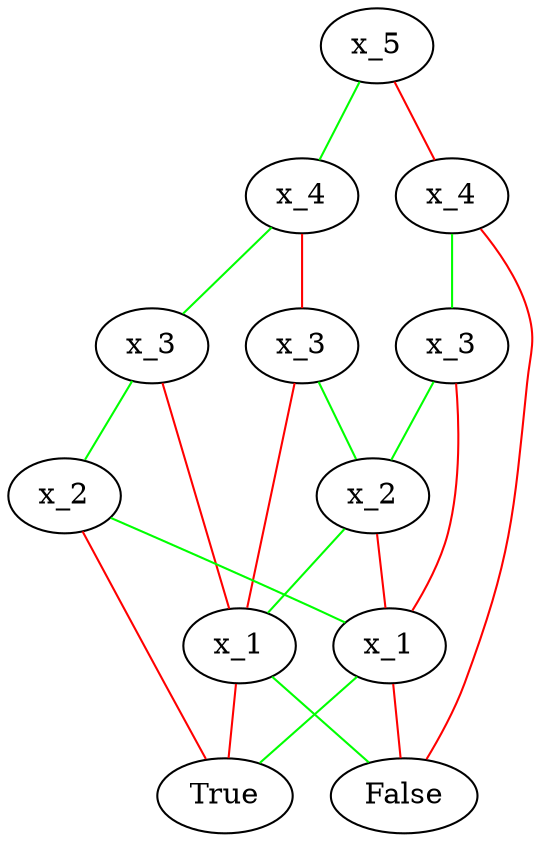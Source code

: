 graph
{
"x_5_376"[label="x_5"];
"x_4_370"[label="x_4"];
"x_5_376" -- "x_4_370" [color=green,penwidth=1.0]
"x_4_375"[label="x_4"];
"x_5_376" -- "x_4_375" [color=red,penwidth=1.0]
"x_4_370"[label="x_4"];
"x_3_367"[label="x_3"];
"x_4_370" -- "x_3_367" [color=green,penwidth=1.0]
"x_3_369"[label="x_3"];
"x_4_370" -- "x_3_369" [color=red,penwidth=1.0]
"x_3_367"[label="x_3"];
"x_2_364"[label="x_2"];
"x_3_367" -- "x_2_364" [color=green,penwidth=1.0]
"x_1_366"[label="x_1"];
"x_3_367" -- "x_1_366" [color=red,penwidth=1.0]
"x_2_364"[label="x_2"];
"x_1_363"[label="x_1"];
"x_2_364" -- "x_1_363" [color=green,penwidth=1.0]
"True_42"[label="True"];
"x_2_364" -- "True_42" [color=red,penwidth=1.0]
"x_1_363"[label="x_1"];
"True_42"[label="True"];
"x_1_363" -- "True_42" [color=green,penwidth=1.0]
"False_58"[label="False"];
"x_1_363" -- "False_58" [color=red,penwidth=1.0]
"x_1_366"[label="x_1"];
"False_58"[label="False"];
"x_1_366" -- "False_58" [color=green,penwidth=1.0]
"True_42"[label="True"];
"x_1_366" -- "True_42" [color=red,penwidth=1.0]
"x_3_369"[label="x_3"];
"x_2_368"[label="x_2"];
"x_3_369" -- "x_2_368" [color=green,penwidth=1.0]
"x_1_366"[label="x_1"];
"x_3_369" -- "x_1_366" [color=red,penwidth=1.0]
"x_2_368"[label="x_2"];
"x_1_366"[label="x_1"];
"x_2_368" -- "x_1_366" [color=green,penwidth=1.0]
"x_1_363"[label="x_1"];
"x_2_368" -- "x_1_363" [color=red,penwidth=1.0]
"x_4_375"[label="x_4"];
"x_3_372"[label="x_3"];
"x_4_375" -- "x_3_372" [color=green,penwidth=1.0]
"False_58"[label="False"];
"x_4_375" -- "False_58" [color=red,penwidth=1.0]
"x_3_372"[label="x_3"];
"x_2_368"[label="x_2"];
"x_3_372" -- "x_2_368" [color=green,penwidth=1.0]
"x_1_363"[label="x_1"];
"x_3_372" -- "x_1_363" [color=red,penwidth=1.0]
}